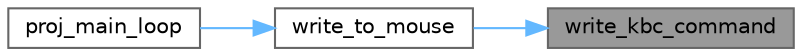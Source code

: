 digraph "write_kbc_command"
{
 // LATEX_PDF_SIZE
  bgcolor="transparent";
  edge [fontname=Helvetica,fontsize=10,labelfontname=Helvetica,labelfontsize=10];
  node [fontname=Helvetica,fontsize=10,shape=box,height=0.2,width=0.4];
  rankdir="RL";
  Node1 [label="write_kbc_command",height=0.2,width=0.4,color="gray40", fillcolor="grey60", style="filled", fontcolor="black",tooltip="Writes a command to the keyboard controller."];
  Node1 -> Node2 [dir="back",color="steelblue1",style="solid"];
  Node2 [label="write_to_mouse",height=0.2,width=0.4,color="grey40", fillcolor="white", style="filled",URL="$mouse_8c.html#a0cee9b230b812d6261cfe0c72be343a8",tooltip="Writes a command to the mouse."];
  Node2 -> Node3 [dir="back",color="steelblue1",style="solid"];
  Node3 [label="proj_main_loop",height=0.2,width=0.4,color="grey40", fillcolor="white", style="filled",URL="$proj_8c.html#a2a16f651eccbd248e1ad3b3b924b143b",tooltip=" "];
}
